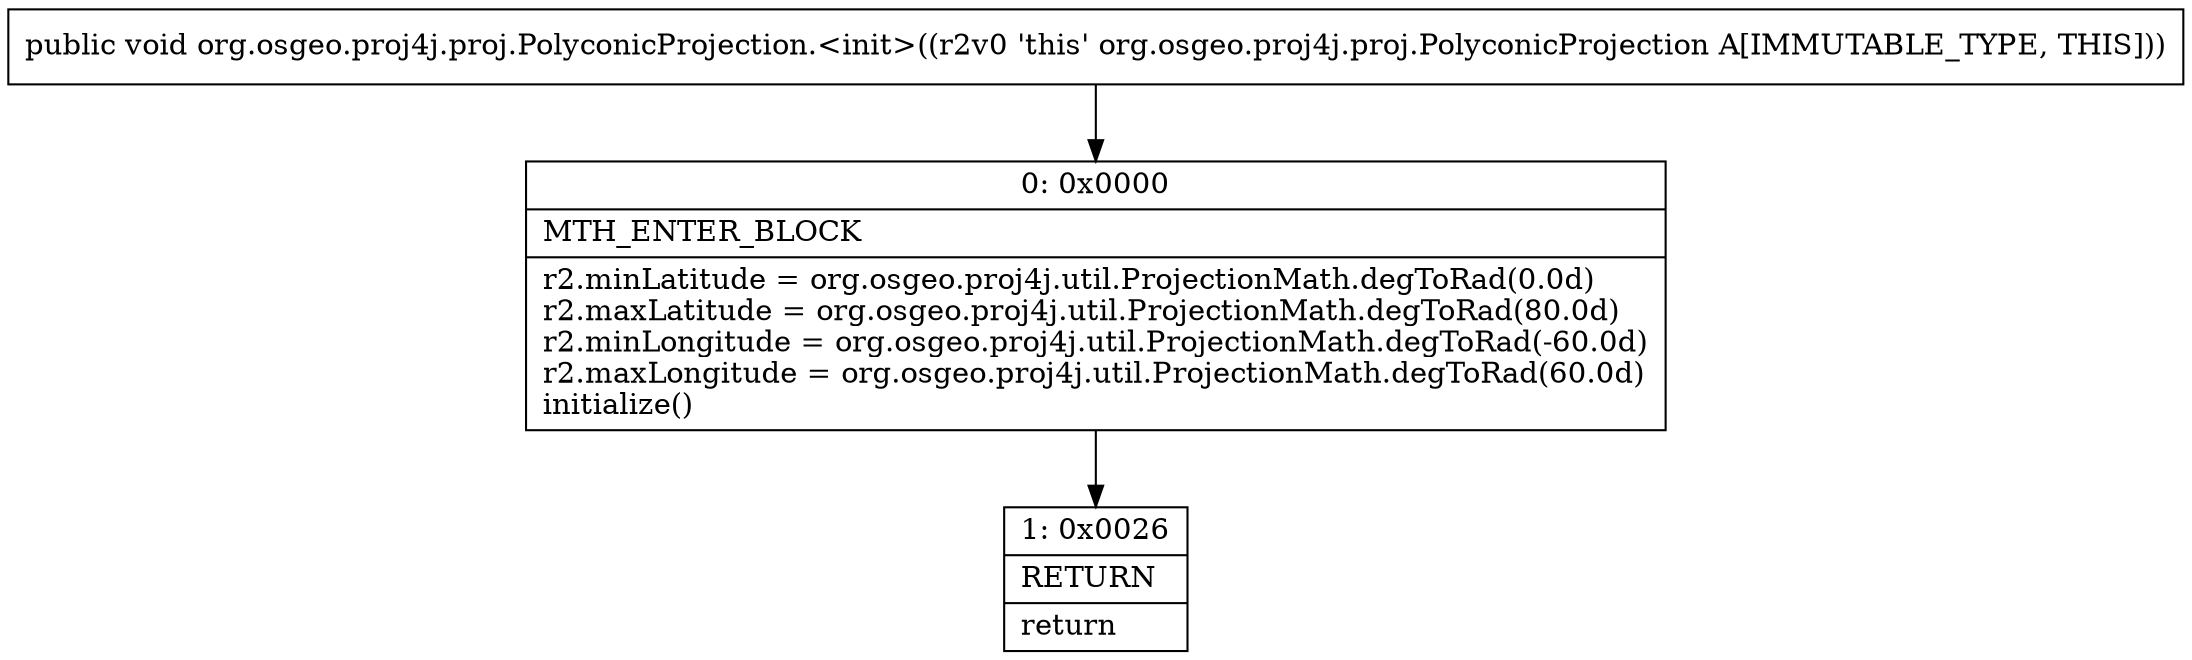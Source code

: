 digraph "CFG fororg.osgeo.proj4j.proj.PolyconicProjection.\<init\>()V" {
Node_0 [shape=record,label="{0\:\ 0x0000|MTH_ENTER_BLOCK\l|r2.minLatitude = org.osgeo.proj4j.util.ProjectionMath.degToRad(0.0d)\lr2.maxLatitude = org.osgeo.proj4j.util.ProjectionMath.degToRad(80.0d)\lr2.minLongitude = org.osgeo.proj4j.util.ProjectionMath.degToRad(\-60.0d)\lr2.maxLongitude = org.osgeo.proj4j.util.ProjectionMath.degToRad(60.0d)\linitialize()\l}"];
Node_1 [shape=record,label="{1\:\ 0x0026|RETURN\l|return\l}"];
MethodNode[shape=record,label="{public void org.osgeo.proj4j.proj.PolyconicProjection.\<init\>((r2v0 'this' org.osgeo.proj4j.proj.PolyconicProjection A[IMMUTABLE_TYPE, THIS])) }"];
MethodNode -> Node_0;
Node_0 -> Node_1;
}

